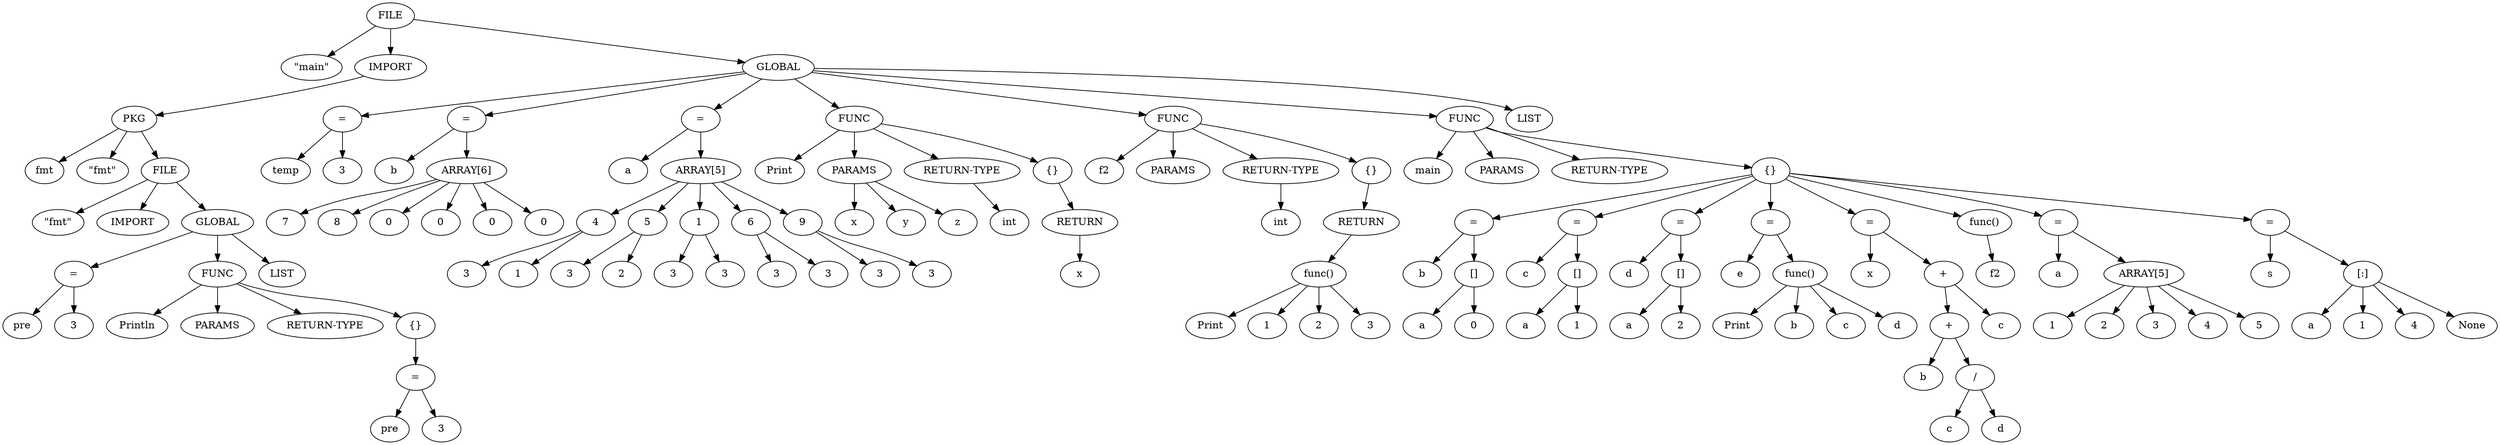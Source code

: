 digraph G {
	0 -> 1;
	0 -> 2;
	2 -> 3;
	3 -> 4;
	3 -> 5;
	3 -> 6;
	6 -> 7;
	6 -> 8;
	6 -> 9;
	9 -> 10;
	10 -> 11;
	10 -> 12;
	9 -> 13;
	13 -> 14;
	13 -> 15;
	13 -> 16;
	13 -> 17;
	17 -> 18;
	18 -> 19;
	18 -> 20;
	9 -> 21;
	0 -> 22;
	22 -> 23;
	23 -> 24;
	23 -> 25;
	22 -> 26;
	26 -> 27;
	26 -> 28;
	28 -> 29;
	28 -> 30;
	28 -> 31;
	28 -> 32;
	28 -> 33;
	28 -> 34;
	22 -> 35;
	35 -> 36;
	35 -> 37;
	37 -> 38;
	38 -> 39;
	38 -> 40;
	37 -> 41;
	41 -> 42;
	41 -> 43;
	37 -> 44;
	44 -> 45;
	44 -> 46;
	37 -> 47;
	47 -> 48;
	47 -> 49;
	37 -> 50;
	50 -> 51;
	50 -> 52;
	22 -> 53;
	53 -> 54;
	53 -> 55;
	55 -> 56;
	55 -> 57;
	55 -> 58;
	53 -> 59;
	59 -> 60;
	53 -> 61;
	61 -> 62;
	62 -> 63;
	22 -> 64;
	64 -> 65;
	64 -> 66;
	64 -> 67;
	67 -> 68;
	64 -> 69;
	69 -> 70;
	70 -> 71;
	71 -> 72;
	71 -> 73;
	71 -> 74;
	71 -> 75;
	22 -> 76;
	76 -> 77;
	76 -> 78;
	76 -> 79;
	76 -> 80;
	80 -> 81;
	81 -> 82;
	81 -> 83;
	83 -> 84;
	83 -> 85;
	80 -> 86;
	86 -> 87;
	86 -> 88;
	88 -> 89;
	88 -> 90;
	80 -> 91;
	91 -> 92;
	91 -> 93;
	93 -> 94;
	93 -> 95;
	80 -> 96;
	96 -> 97;
	96 -> 98;
	98 -> 99;
	98 -> 100;
	98 -> 101;
	98 -> 102;
	80 -> 103;
	103 -> 104;
	103 -> 105;
	105 -> 106;
	106 -> 107;
	106 -> 108;
	108 -> 109;
	108 -> 110;
	105 -> 111;
	80 -> 112;
	112 -> 113;
	80 -> 114;
	114 -> 115;
	114 -> 116;
	116 -> 117;
	116 -> 118;
	116 -> 119;
	116 -> 120;
	116 -> 121;
	80 -> 122;
	122 -> 123;
	122 -> 124;
	124 -> 125;
	124 -> 126;
	124 -> 127;
	124 -> 128;
	22 -> 129;
	0 [label=FILE];	1 [label="\"main\""];	2 [label="IMPORT"];	3 [label="PKG"];	4 [label="fmt"];	5 [label="\"fmt\""];	6 [label="FILE"];	7 [label="\"fmt\""];	8 [label="IMPORT"];	9 [label="GLOBAL"];	10 [label="="];	11 [label="pre"];	12 [label="3"];	13 [label="FUNC"];	14 [label="Println"];	15 [label="PARAMS"];	16 [label="RETURN-TYPE"];	17 [label="{}"];	18 [label="="];	19 [label="pre"];	20 [label="3"];	21 [label="LIST"];	22 [label="GLOBAL"];	23 [label="="];	24 [label="temp"];	25 [label="3"];	26 [label="="];	27 [label="b"];	28 [label="ARRAY[6]"];	29 [label="7"];	30 [label="8"];	31 [label="0"];	32 [label="0"];	33 [label="0"];	34 [label="0"];	35 [label="="];	36 [label="a"];	37 [label="ARRAY[5]"];	38 [label="4"];	39 [label="3"];	40 [label="1"];	41 [label="5"];	42 [label="3"];	43 [label="2"];	44 [label="1"];	45 [label="3"];	46 [label="3"];	47 [label="6"];	48 [label="3"];	49 [label="3"];	50 [label="9"];	51 [label="3"];	52 [label="3"];	53 [label="FUNC"];	54 [label="Print"];	55 [label="PARAMS"];	56 [label="x"];	57 [label="y"];	58 [label="z"];	59 [label="RETURN-TYPE"];	60 [label="int"];	61 [label="{}"];	62 [label="RETURN"];	63 [label="x"];	64 [label="FUNC"];	65 [label="f2"];	66 [label="PARAMS"];	67 [label="RETURN-TYPE"];	68 [label="int"];	69 [label="{}"];	70 [label="RETURN"];	71 [label="func()"];	72 [label="Print"];	73 [label="1"];	74 [label="2"];	75 [label="3"];	76 [label="FUNC"];	77 [label="main"];	78 [label="PARAMS"];	79 [label="RETURN-TYPE"];	80 [label="{}"];	81 [label="="];	82 [label="b"];	83 [label="[]"];	84 [label="a"];	85 [label="0"];	86 [label="="];	87 [label="c"];	88 [label="[]"];	89 [label="a"];	90 [label="1"];	91 [label="="];	92 [label="d"];	93 [label="[]"];	94 [label="a"];	95 [label="2"];	96 [label="="];	97 [label="e"];	98 [label="func()"];	99 [label="Print"];	100 [label="b"];	101 [label="c"];	102 [label="d"];	103 [label="="];	104 [label="x"];	105 [label="+"];	106 [label="+"];	107 [label="b"];	108 [label="/"];	109 [label="c"];	110 [label="d"];	111 [label="c"];	112 [label="func()"];	113 [label="f2"];	114 [label="="];	115 [label="a"];	116 [label="ARRAY[5]"];	117 [label="1"];	118 [label="2"];	119 [label="3"];	120 [label="4"];	121 [label="5"];	122 [label="="];	123 [label="s"];	124 [label="[:]"];	125 [label="a"];	126 [label="1"];	127 [label="4"];	128 [label="None"];	129 [label="LIST"];
}